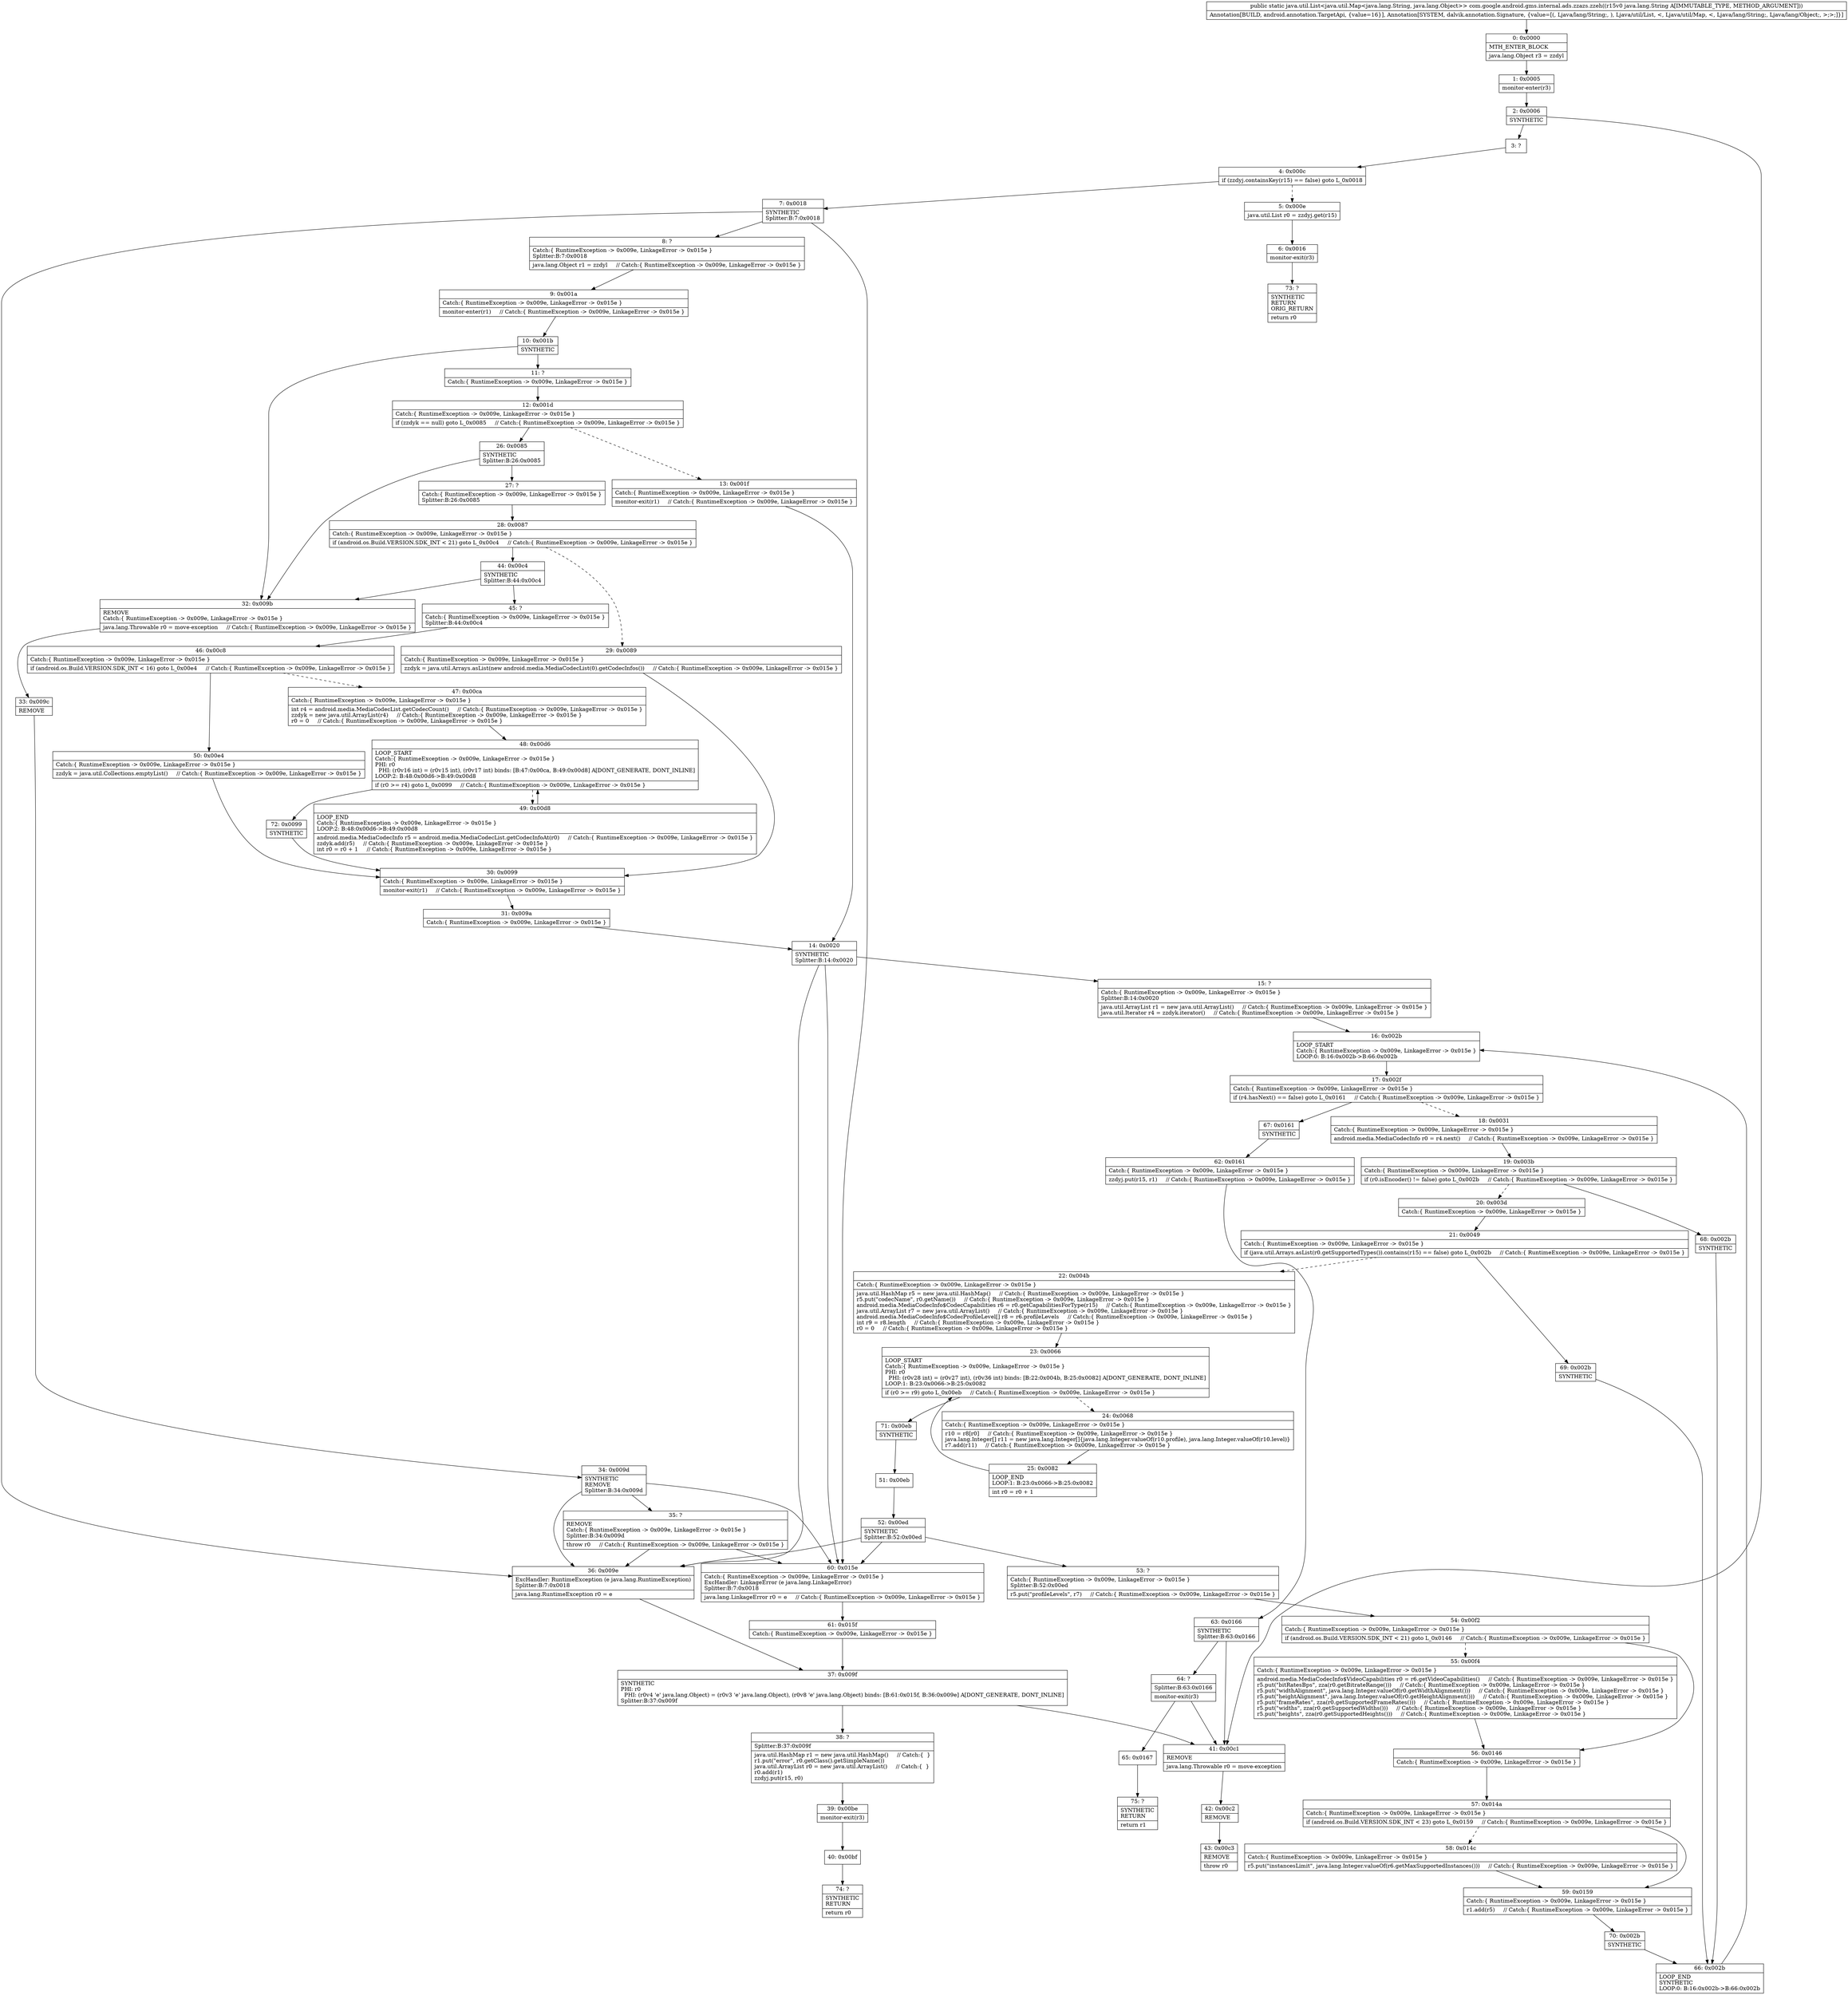digraph "CFG forcom.google.android.gms.internal.ads.zzazs.zzeh(Ljava\/lang\/String;)Ljava\/util\/List;" {
Node_0 [shape=record,label="{0\:\ 0x0000|MTH_ENTER_BLOCK\l|java.lang.Object r3 = zzdyl\l}"];
Node_1 [shape=record,label="{1\:\ 0x0005|monitor\-enter(r3)\l}"];
Node_2 [shape=record,label="{2\:\ 0x0006|SYNTHETIC\l}"];
Node_3 [shape=record,label="{3\:\ ?}"];
Node_4 [shape=record,label="{4\:\ 0x000c|if (zzdyj.containsKey(r15) == false) goto L_0x0018\l}"];
Node_5 [shape=record,label="{5\:\ 0x000e|java.util.List r0 = zzdyj.get(r15)\l}"];
Node_6 [shape=record,label="{6\:\ 0x0016|monitor\-exit(r3)\l}"];
Node_7 [shape=record,label="{7\:\ 0x0018|SYNTHETIC\lSplitter:B:7:0x0018\l}"];
Node_8 [shape=record,label="{8\:\ ?|Catch:\{ RuntimeException \-\> 0x009e, LinkageError \-\> 0x015e \}\lSplitter:B:7:0x0018\l|java.lang.Object r1 = zzdyl     \/\/ Catch:\{ RuntimeException \-\> 0x009e, LinkageError \-\> 0x015e \}\l}"];
Node_9 [shape=record,label="{9\:\ 0x001a|Catch:\{ RuntimeException \-\> 0x009e, LinkageError \-\> 0x015e \}\l|monitor\-enter(r1)     \/\/ Catch:\{ RuntimeException \-\> 0x009e, LinkageError \-\> 0x015e \}\l}"];
Node_10 [shape=record,label="{10\:\ 0x001b|SYNTHETIC\l}"];
Node_11 [shape=record,label="{11\:\ ?|Catch:\{ RuntimeException \-\> 0x009e, LinkageError \-\> 0x015e \}\l}"];
Node_12 [shape=record,label="{12\:\ 0x001d|Catch:\{ RuntimeException \-\> 0x009e, LinkageError \-\> 0x015e \}\l|if (zzdyk == null) goto L_0x0085     \/\/ Catch:\{ RuntimeException \-\> 0x009e, LinkageError \-\> 0x015e \}\l}"];
Node_13 [shape=record,label="{13\:\ 0x001f|Catch:\{ RuntimeException \-\> 0x009e, LinkageError \-\> 0x015e \}\l|monitor\-exit(r1)     \/\/ Catch:\{ RuntimeException \-\> 0x009e, LinkageError \-\> 0x015e \}\l}"];
Node_14 [shape=record,label="{14\:\ 0x0020|SYNTHETIC\lSplitter:B:14:0x0020\l}"];
Node_15 [shape=record,label="{15\:\ ?|Catch:\{ RuntimeException \-\> 0x009e, LinkageError \-\> 0x015e \}\lSplitter:B:14:0x0020\l|java.util.ArrayList r1 = new java.util.ArrayList()     \/\/ Catch:\{ RuntimeException \-\> 0x009e, LinkageError \-\> 0x015e \}\ljava.util.Iterator r4 = zzdyk.iterator()     \/\/ Catch:\{ RuntimeException \-\> 0x009e, LinkageError \-\> 0x015e \}\l}"];
Node_16 [shape=record,label="{16\:\ 0x002b|LOOP_START\lCatch:\{ RuntimeException \-\> 0x009e, LinkageError \-\> 0x015e \}\lLOOP:0: B:16:0x002b\-\>B:66:0x002b\l}"];
Node_17 [shape=record,label="{17\:\ 0x002f|Catch:\{ RuntimeException \-\> 0x009e, LinkageError \-\> 0x015e \}\l|if (r4.hasNext() == false) goto L_0x0161     \/\/ Catch:\{ RuntimeException \-\> 0x009e, LinkageError \-\> 0x015e \}\l}"];
Node_18 [shape=record,label="{18\:\ 0x0031|Catch:\{ RuntimeException \-\> 0x009e, LinkageError \-\> 0x015e \}\l|android.media.MediaCodecInfo r0 = r4.next()     \/\/ Catch:\{ RuntimeException \-\> 0x009e, LinkageError \-\> 0x015e \}\l}"];
Node_19 [shape=record,label="{19\:\ 0x003b|Catch:\{ RuntimeException \-\> 0x009e, LinkageError \-\> 0x015e \}\l|if (r0.isEncoder() != false) goto L_0x002b     \/\/ Catch:\{ RuntimeException \-\> 0x009e, LinkageError \-\> 0x015e \}\l}"];
Node_20 [shape=record,label="{20\:\ 0x003d|Catch:\{ RuntimeException \-\> 0x009e, LinkageError \-\> 0x015e \}\l}"];
Node_21 [shape=record,label="{21\:\ 0x0049|Catch:\{ RuntimeException \-\> 0x009e, LinkageError \-\> 0x015e \}\l|if (java.util.Arrays.asList(r0.getSupportedTypes()).contains(r15) == false) goto L_0x002b     \/\/ Catch:\{ RuntimeException \-\> 0x009e, LinkageError \-\> 0x015e \}\l}"];
Node_22 [shape=record,label="{22\:\ 0x004b|Catch:\{ RuntimeException \-\> 0x009e, LinkageError \-\> 0x015e \}\l|java.util.HashMap r5 = new java.util.HashMap()     \/\/ Catch:\{ RuntimeException \-\> 0x009e, LinkageError \-\> 0x015e \}\lr5.put(\"codecName\", r0.getName())     \/\/ Catch:\{ RuntimeException \-\> 0x009e, LinkageError \-\> 0x015e \}\landroid.media.MediaCodecInfo$CodecCapabilities r6 = r0.getCapabilitiesForType(r15)     \/\/ Catch:\{ RuntimeException \-\> 0x009e, LinkageError \-\> 0x015e \}\ljava.util.ArrayList r7 = new java.util.ArrayList()     \/\/ Catch:\{ RuntimeException \-\> 0x009e, LinkageError \-\> 0x015e \}\landroid.media.MediaCodecInfo$CodecProfileLevel[] r8 = r6.profileLevels     \/\/ Catch:\{ RuntimeException \-\> 0x009e, LinkageError \-\> 0x015e \}\lint r9 = r8.length     \/\/ Catch:\{ RuntimeException \-\> 0x009e, LinkageError \-\> 0x015e \}\lr0 = 0     \/\/ Catch:\{ RuntimeException \-\> 0x009e, LinkageError \-\> 0x015e \}\l}"];
Node_23 [shape=record,label="{23\:\ 0x0066|LOOP_START\lCatch:\{ RuntimeException \-\> 0x009e, LinkageError \-\> 0x015e \}\lPHI: r0 \l  PHI: (r0v28 int) = (r0v27 int), (r0v36 int) binds: [B:22:0x004b, B:25:0x0082] A[DONT_GENERATE, DONT_INLINE]\lLOOP:1: B:23:0x0066\-\>B:25:0x0082\l|if (r0 \>= r9) goto L_0x00eb     \/\/ Catch:\{ RuntimeException \-\> 0x009e, LinkageError \-\> 0x015e \}\l}"];
Node_24 [shape=record,label="{24\:\ 0x0068|Catch:\{ RuntimeException \-\> 0x009e, LinkageError \-\> 0x015e \}\l|r10 = r8[r0]     \/\/ Catch:\{ RuntimeException \-\> 0x009e, LinkageError \-\> 0x015e \}\ljava.lang.Integer[] r11 = new java.lang.Integer[]\{java.lang.Integer.valueOf(r10.profile), java.lang.Integer.valueOf(r10.level)\}\lr7.add(r11)     \/\/ Catch:\{ RuntimeException \-\> 0x009e, LinkageError \-\> 0x015e \}\l}"];
Node_25 [shape=record,label="{25\:\ 0x0082|LOOP_END\lLOOP:1: B:23:0x0066\-\>B:25:0x0082\l|int r0 = r0 + 1\l}"];
Node_26 [shape=record,label="{26\:\ 0x0085|SYNTHETIC\lSplitter:B:26:0x0085\l}"];
Node_27 [shape=record,label="{27\:\ ?|Catch:\{ RuntimeException \-\> 0x009e, LinkageError \-\> 0x015e \}\lSplitter:B:26:0x0085\l}"];
Node_28 [shape=record,label="{28\:\ 0x0087|Catch:\{ RuntimeException \-\> 0x009e, LinkageError \-\> 0x015e \}\l|if (android.os.Build.VERSION.SDK_INT \< 21) goto L_0x00c4     \/\/ Catch:\{ RuntimeException \-\> 0x009e, LinkageError \-\> 0x015e \}\l}"];
Node_29 [shape=record,label="{29\:\ 0x0089|Catch:\{ RuntimeException \-\> 0x009e, LinkageError \-\> 0x015e \}\l|zzdyk = java.util.Arrays.asList(new android.media.MediaCodecList(0).getCodecInfos())     \/\/ Catch:\{ RuntimeException \-\> 0x009e, LinkageError \-\> 0x015e \}\l}"];
Node_30 [shape=record,label="{30\:\ 0x0099|Catch:\{ RuntimeException \-\> 0x009e, LinkageError \-\> 0x015e \}\l|monitor\-exit(r1)     \/\/ Catch:\{ RuntimeException \-\> 0x009e, LinkageError \-\> 0x015e \}\l}"];
Node_31 [shape=record,label="{31\:\ 0x009a|Catch:\{ RuntimeException \-\> 0x009e, LinkageError \-\> 0x015e \}\l}"];
Node_32 [shape=record,label="{32\:\ 0x009b|REMOVE\lCatch:\{ RuntimeException \-\> 0x009e, LinkageError \-\> 0x015e \}\l|java.lang.Throwable r0 = move\-exception     \/\/ Catch:\{ RuntimeException \-\> 0x009e, LinkageError \-\> 0x015e \}\l}"];
Node_33 [shape=record,label="{33\:\ 0x009c|REMOVE\l}"];
Node_34 [shape=record,label="{34\:\ 0x009d|SYNTHETIC\lREMOVE\lSplitter:B:34:0x009d\l}"];
Node_35 [shape=record,label="{35\:\ ?|REMOVE\lCatch:\{ RuntimeException \-\> 0x009e, LinkageError \-\> 0x015e \}\lSplitter:B:34:0x009d\l|throw r0     \/\/ Catch:\{ RuntimeException \-\> 0x009e, LinkageError \-\> 0x015e \}\l}"];
Node_36 [shape=record,label="{36\:\ 0x009e|ExcHandler: RuntimeException (e java.lang.RuntimeException)\lSplitter:B:7:0x0018\l|java.lang.RuntimeException r0 = e\l}"];
Node_37 [shape=record,label="{37\:\ 0x009f|SYNTHETIC\lPHI: r0 \l  PHI: (r0v4 'e' java.lang.Object) = (r0v3 'e' java.lang.Object), (r0v8 'e' java.lang.Object) binds: [B:61:0x015f, B:36:0x009e] A[DONT_GENERATE, DONT_INLINE]\lSplitter:B:37:0x009f\l}"];
Node_38 [shape=record,label="{38\:\ ?|Splitter:B:37:0x009f\l|java.util.HashMap r1 = new java.util.HashMap()     \/\/ Catch:\{  \}\lr1.put(\"error\", r0.getClass().getSimpleName())\ljava.util.ArrayList r0 = new java.util.ArrayList()     \/\/ Catch:\{  \}\lr0.add(r1)\lzzdyj.put(r15, r0)\l}"];
Node_39 [shape=record,label="{39\:\ 0x00be|monitor\-exit(r3)\l}"];
Node_40 [shape=record,label="{40\:\ 0x00bf}"];
Node_41 [shape=record,label="{41\:\ 0x00c1|REMOVE\l|java.lang.Throwable r0 = move\-exception\l}"];
Node_42 [shape=record,label="{42\:\ 0x00c2|REMOVE\l}"];
Node_43 [shape=record,label="{43\:\ 0x00c3|REMOVE\l|throw r0\l}"];
Node_44 [shape=record,label="{44\:\ 0x00c4|SYNTHETIC\lSplitter:B:44:0x00c4\l}"];
Node_45 [shape=record,label="{45\:\ ?|Catch:\{ RuntimeException \-\> 0x009e, LinkageError \-\> 0x015e \}\lSplitter:B:44:0x00c4\l}"];
Node_46 [shape=record,label="{46\:\ 0x00c8|Catch:\{ RuntimeException \-\> 0x009e, LinkageError \-\> 0x015e \}\l|if (android.os.Build.VERSION.SDK_INT \< 16) goto L_0x00e4     \/\/ Catch:\{ RuntimeException \-\> 0x009e, LinkageError \-\> 0x015e \}\l}"];
Node_47 [shape=record,label="{47\:\ 0x00ca|Catch:\{ RuntimeException \-\> 0x009e, LinkageError \-\> 0x015e \}\l|int r4 = android.media.MediaCodecList.getCodecCount()     \/\/ Catch:\{ RuntimeException \-\> 0x009e, LinkageError \-\> 0x015e \}\lzzdyk = new java.util.ArrayList(r4)     \/\/ Catch:\{ RuntimeException \-\> 0x009e, LinkageError \-\> 0x015e \}\lr0 = 0     \/\/ Catch:\{ RuntimeException \-\> 0x009e, LinkageError \-\> 0x015e \}\l}"];
Node_48 [shape=record,label="{48\:\ 0x00d6|LOOP_START\lCatch:\{ RuntimeException \-\> 0x009e, LinkageError \-\> 0x015e \}\lPHI: r0 \l  PHI: (r0v16 int) = (r0v15 int), (r0v17 int) binds: [B:47:0x00ca, B:49:0x00d8] A[DONT_GENERATE, DONT_INLINE]\lLOOP:2: B:48:0x00d6\-\>B:49:0x00d8\l|if (r0 \>= r4) goto L_0x0099     \/\/ Catch:\{ RuntimeException \-\> 0x009e, LinkageError \-\> 0x015e \}\l}"];
Node_49 [shape=record,label="{49\:\ 0x00d8|LOOP_END\lCatch:\{ RuntimeException \-\> 0x009e, LinkageError \-\> 0x015e \}\lLOOP:2: B:48:0x00d6\-\>B:49:0x00d8\l|android.media.MediaCodecInfo r5 = android.media.MediaCodecList.getCodecInfoAt(r0)     \/\/ Catch:\{ RuntimeException \-\> 0x009e, LinkageError \-\> 0x015e \}\lzzdyk.add(r5)     \/\/ Catch:\{ RuntimeException \-\> 0x009e, LinkageError \-\> 0x015e \}\lint r0 = r0 + 1     \/\/ Catch:\{ RuntimeException \-\> 0x009e, LinkageError \-\> 0x015e \}\l}"];
Node_50 [shape=record,label="{50\:\ 0x00e4|Catch:\{ RuntimeException \-\> 0x009e, LinkageError \-\> 0x015e \}\l|zzdyk = java.util.Collections.emptyList()     \/\/ Catch:\{ RuntimeException \-\> 0x009e, LinkageError \-\> 0x015e \}\l}"];
Node_51 [shape=record,label="{51\:\ 0x00eb}"];
Node_52 [shape=record,label="{52\:\ 0x00ed|SYNTHETIC\lSplitter:B:52:0x00ed\l}"];
Node_53 [shape=record,label="{53\:\ ?|Catch:\{ RuntimeException \-\> 0x009e, LinkageError \-\> 0x015e \}\lSplitter:B:52:0x00ed\l|r5.put(\"profileLevels\", r7)     \/\/ Catch:\{ RuntimeException \-\> 0x009e, LinkageError \-\> 0x015e \}\l}"];
Node_54 [shape=record,label="{54\:\ 0x00f2|Catch:\{ RuntimeException \-\> 0x009e, LinkageError \-\> 0x015e \}\l|if (android.os.Build.VERSION.SDK_INT \< 21) goto L_0x0146     \/\/ Catch:\{ RuntimeException \-\> 0x009e, LinkageError \-\> 0x015e \}\l}"];
Node_55 [shape=record,label="{55\:\ 0x00f4|Catch:\{ RuntimeException \-\> 0x009e, LinkageError \-\> 0x015e \}\l|android.media.MediaCodecInfo$VideoCapabilities r0 = r6.getVideoCapabilities()     \/\/ Catch:\{ RuntimeException \-\> 0x009e, LinkageError \-\> 0x015e \}\lr5.put(\"bitRatesBps\", zza(r0.getBitrateRange()))     \/\/ Catch:\{ RuntimeException \-\> 0x009e, LinkageError \-\> 0x015e \}\lr5.put(\"widthAlignment\", java.lang.Integer.valueOf(r0.getWidthAlignment()))     \/\/ Catch:\{ RuntimeException \-\> 0x009e, LinkageError \-\> 0x015e \}\lr5.put(\"heightAlignment\", java.lang.Integer.valueOf(r0.getHeightAlignment()))     \/\/ Catch:\{ RuntimeException \-\> 0x009e, LinkageError \-\> 0x015e \}\lr5.put(\"frameRates\", zza(r0.getSupportedFrameRates()))     \/\/ Catch:\{ RuntimeException \-\> 0x009e, LinkageError \-\> 0x015e \}\lr5.put(\"widths\", zza(r0.getSupportedWidths()))     \/\/ Catch:\{ RuntimeException \-\> 0x009e, LinkageError \-\> 0x015e \}\lr5.put(\"heights\", zza(r0.getSupportedHeights()))     \/\/ Catch:\{ RuntimeException \-\> 0x009e, LinkageError \-\> 0x015e \}\l}"];
Node_56 [shape=record,label="{56\:\ 0x0146|Catch:\{ RuntimeException \-\> 0x009e, LinkageError \-\> 0x015e \}\l}"];
Node_57 [shape=record,label="{57\:\ 0x014a|Catch:\{ RuntimeException \-\> 0x009e, LinkageError \-\> 0x015e \}\l|if (android.os.Build.VERSION.SDK_INT \< 23) goto L_0x0159     \/\/ Catch:\{ RuntimeException \-\> 0x009e, LinkageError \-\> 0x015e \}\l}"];
Node_58 [shape=record,label="{58\:\ 0x014c|Catch:\{ RuntimeException \-\> 0x009e, LinkageError \-\> 0x015e \}\l|r5.put(\"instancesLimit\", java.lang.Integer.valueOf(r6.getMaxSupportedInstances()))     \/\/ Catch:\{ RuntimeException \-\> 0x009e, LinkageError \-\> 0x015e \}\l}"];
Node_59 [shape=record,label="{59\:\ 0x0159|Catch:\{ RuntimeException \-\> 0x009e, LinkageError \-\> 0x015e \}\l|r1.add(r5)     \/\/ Catch:\{ RuntimeException \-\> 0x009e, LinkageError \-\> 0x015e \}\l}"];
Node_60 [shape=record,label="{60\:\ 0x015e|Catch:\{ RuntimeException \-\> 0x009e, LinkageError \-\> 0x015e \}\lExcHandler: LinkageError (e java.lang.LinkageError)\lSplitter:B:7:0x0018\l|java.lang.LinkageError r0 = e     \/\/ Catch:\{ RuntimeException \-\> 0x009e, LinkageError \-\> 0x015e \}\l}"];
Node_61 [shape=record,label="{61\:\ 0x015f|Catch:\{ RuntimeException \-\> 0x009e, LinkageError \-\> 0x015e \}\l}"];
Node_62 [shape=record,label="{62\:\ 0x0161|Catch:\{ RuntimeException \-\> 0x009e, LinkageError \-\> 0x015e \}\l|zzdyj.put(r15, r1)     \/\/ Catch:\{ RuntimeException \-\> 0x009e, LinkageError \-\> 0x015e \}\l}"];
Node_63 [shape=record,label="{63\:\ 0x0166|SYNTHETIC\lSplitter:B:63:0x0166\l}"];
Node_64 [shape=record,label="{64\:\ ?|Splitter:B:63:0x0166\l|monitor\-exit(r3)\l}"];
Node_65 [shape=record,label="{65\:\ 0x0167}"];
Node_66 [shape=record,label="{66\:\ 0x002b|LOOP_END\lSYNTHETIC\lLOOP:0: B:16:0x002b\-\>B:66:0x002b\l}"];
Node_67 [shape=record,label="{67\:\ 0x0161|SYNTHETIC\l}"];
Node_68 [shape=record,label="{68\:\ 0x002b|SYNTHETIC\l}"];
Node_69 [shape=record,label="{69\:\ 0x002b|SYNTHETIC\l}"];
Node_70 [shape=record,label="{70\:\ 0x002b|SYNTHETIC\l}"];
Node_71 [shape=record,label="{71\:\ 0x00eb|SYNTHETIC\l}"];
Node_72 [shape=record,label="{72\:\ 0x0099|SYNTHETIC\l}"];
Node_73 [shape=record,label="{73\:\ ?|SYNTHETIC\lRETURN\lORIG_RETURN\l|return r0\l}"];
Node_74 [shape=record,label="{74\:\ ?|SYNTHETIC\lRETURN\l|return r0\l}"];
Node_75 [shape=record,label="{75\:\ ?|SYNTHETIC\lRETURN\l|return r1\l}"];
MethodNode[shape=record,label="{public static java.util.List\<java.util.Map\<java.lang.String, java.lang.Object\>\> com.google.android.gms.internal.ads.zzazs.zzeh((r15v0 java.lang.String A[IMMUTABLE_TYPE, METHOD_ARGUMENT]))  | Annotation[BUILD, android.annotation.TargetApi, \{value=16\}], Annotation[SYSTEM, dalvik.annotation.Signature, \{value=[(, Ljava\/lang\/String;, ), Ljava\/util\/List, \<, Ljava\/util\/Map, \<, Ljava\/lang\/String;, Ljava\/lang\/Object;, \>;\>;]\}]\l}"];
MethodNode -> Node_0;
Node_0 -> Node_1;
Node_1 -> Node_2;
Node_2 -> Node_3;
Node_2 -> Node_41;
Node_3 -> Node_4;
Node_4 -> Node_5[style=dashed];
Node_4 -> Node_7;
Node_5 -> Node_6;
Node_6 -> Node_73;
Node_7 -> Node_8;
Node_7 -> Node_36;
Node_7 -> Node_60;
Node_8 -> Node_9;
Node_9 -> Node_10;
Node_10 -> Node_11;
Node_10 -> Node_32;
Node_11 -> Node_12;
Node_12 -> Node_13[style=dashed];
Node_12 -> Node_26;
Node_13 -> Node_14;
Node_14 -> Node_15;
Node_14 -> Node_36;
Node_14 -> Node_60;
Node_15 -> Node_16;
Node_16 -> Node_17;
Node_17 -> Node_18[style=dashed];
Node_17 -> Node_67;
Node_18 -> Node_19;
Node_19 -> Node_20[style=dashed];
Node_19 -> Node_68;
Node_20 -> Node_21;
Node_21 -> Node_22[style=dashed];
Node_21 -> Node_69;
Node_22 -> Node_23;
Node_23 -> Node_24[style=dashed];
Node_23 -> Node_71;
Node_24 -> Node_25;
Node_25 -> Node_23;
Node_26 -> Node_27;
Node_26 -> Node_32;
Node_27 -> Node_28;
Node_28 -> Node_29[style=dashed];
Node_28 -> Node_44;
Node_29 -> Node_30;
Node_30 -> Node_31;
Node_31 -> Node_14;
Node_32 -> Node_33;
Node_33 -> Node_34;
Node_34 -> Node_35;
Node_34 -> Node_36;
Node_34 -> Node_60;
Node_35 -> Node_36;
Node_35 -> Node_60;
Node_36 -> Node_37;
Node_37 -> Node_38;
Node_37 -> Node_41;
Node_38 -> Node_39;
Node_39 -> Node_40;
Node_40 -> Node_74;
Node_41 -> Node_42;
Node_42 -> Node_43;
Node_44 -> Node_45;
Node_44 -> Node_32;
Node_45 -> Node_46;
Node_46 -> Node_47[style=dashed];
Node_46 -> Node_50;
Node_47 -> Node_48;
Node_48 -> Node_49[style=dashed];
Node_48 -> Node_72;
Node_49 -> Node_48;
Node_50 -> Node_30;
Node_51 -> Node_52;
Node_52 -> Node_53;
Node_52 -> Node_36;
Node_52 -> Node_60;
Node_53 -> Node_54;
Node_54 -> Node_55[style=dashed];
Node_54 -> Node_56;
Node_55 -> Node_56;
Node_56 -> Node_57;
Node_57 -> Node_58[style=dashed];
Node_57 -> Node_59;
Node_58 -> Node_59;
Node_59 -> Node_70;
Node_60 -> Node_61;
Node_61 -> Node_37;
Node_62 -> Node_63;
Node_63 -> Node_64;
Node_63 -> Node_41;
Node_64 -> Node_65;
Node_64 -> Node_41;
Node_65 -> Node_75;
Node_66 -> Node_16;
Node_67 -> Node_62;
Node_68 -> Node_66;
Node_69 -> Node_66;
Node_70 -> Node_66;
Node_71 -> Node_51;
Node_72 -> Node_30;
}


